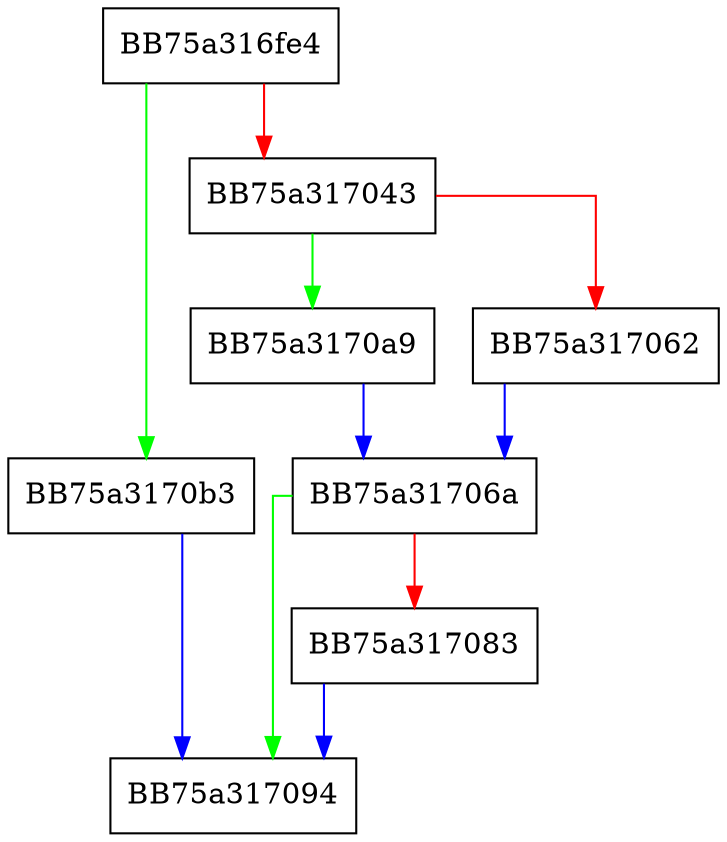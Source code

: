 digraph dgetlen_x86 {
  node [shape="box"];
  graph [splines=ortho];
  BB75a316fe4 -> BB75a3170b3 [color="green"];
  BB75a316fe4 -> BB75a317043 [color="red"];
  BB75a317043 -> BB75a3170a9 [color="green"];
  BB75a317043 -> BB75a317062 [color="red"];
  BB75a317062 -> BB75a31706a [color="blue"];
  BB75a31706a -> BB75a317094 [color="green"];
  BB75a31706a -> BB75a317083 [color="red"];
  BB75a317083 -> BB75a317094 [color="blue"];
  BB75a3170a9 -> BB75a31706a [color="blue"];
  BB75a3170b3 -> BB75a317094 [color="blue"];
}